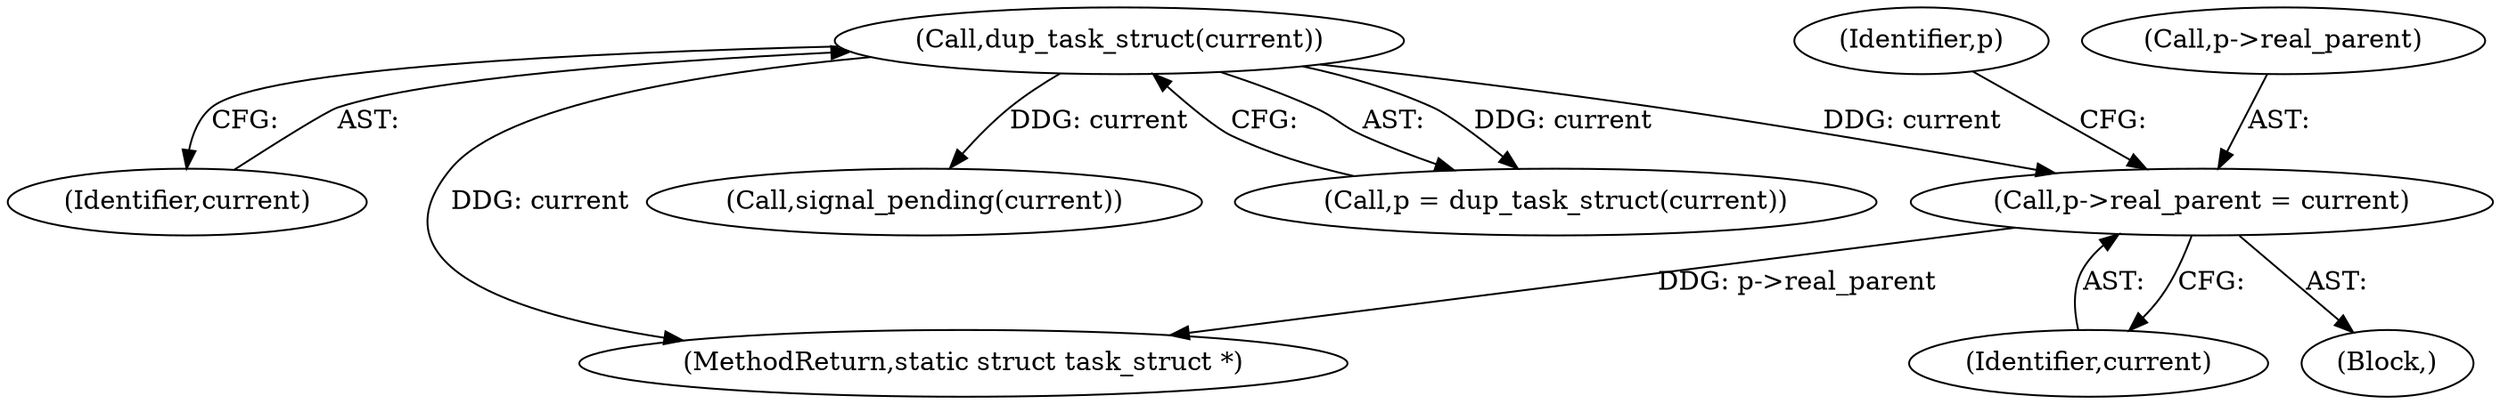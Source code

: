 digraph "0_linux_b69f2292063d2caf37ca9aec7d63ded203701bf3_1@pointer" {
"1000871" [label="(Call,p->real_parent = current)"];
"1000206" [label="(Call,dup_task_struct(current))"];
"1000204" [label="(Call,p = dup_task_struct(current))"];
"1000207" [label="(Identifier,current)"];
"1000875" [label="(Identifier,current)"];
"1001149" [label="(MethodReturn,static struct task_struct *)"];
"1000878" [label="(Identifier,p)"];
"1000870" [label="(Block,)"];
"1000892" [label="(Call,signal_pending(current))"];
"1000872" [label="(Call,p->real_parent)"];
"1000871" [label="(Call,p->real_parent = current)"];
"1000206" [label="(Call,dup_task_struct(current))"];
"1000871" -> "1000870"  [label="AST: "];
"1000871" -> "1000875"  [label="CFG: "];
"1000872" -> "1000871"  [label="AST: "];
"1000875" -> "1000871"  [label="AST: "];
"1000878" -> "1000871"  [label="CFG: "];
"1000871" -> "1001149"  [label="DDG: p->real_parent"];
"1000206" -> "1000871"  [label="DDG: current"];
"1000206" -> "1000204"  [label="AST: "];
"1000206" -> "1000207"  [label="CFG: "];
"1000207" -> "1000206"  [label="AST: "];
"1000204" -> "1000206"  [label="CFG: "];
"1000206" -> "1001149"  [label="DDG: current"];
"1000206" -> "1000204"  [label="DDG: current"];
"1000206" -> "1000892"  [label="DDG: current"];
}
